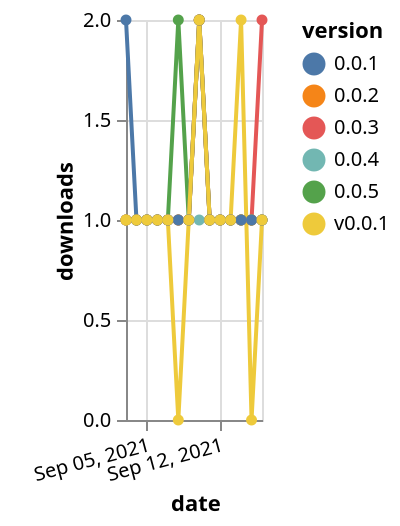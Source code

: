 {"$schema": "https://vega.github.io/schema/vega-lite/v5.json", "description": "A simple bar chart with embedded data.", "data": {"values": [{"date": "2021-09-03", "total": 294, "delta": 1, "version": "0.0.3"}, {"date": "2021-09-04", "total": 295, "delta": 1, "version": "0.0.3"}, {"date": "2021-09-05", "total": 296, "delta": 1, "version": "0.0.3"}, {"date": "2021-09-06", "total": 297, "delta": 1, "version": "0.0.3"}, {"date": "2021-09-07", "total": 298, "delta": 1, "version": "0.0.3"}, {"date": "2021-09-08", "total": 299, "delta": 1, "version": "0.0.3"}, {"date": "2021-09-09", "total": 300, "delta": 1, "version": "0.0.3"}, {"date": "2021-09-10", "total": 302, "delta": 2, "version": "0.0.3"}, {"date": "2021-09-11", "total": 303, "delta": 1, "version": "0.0.3"}, {"date": "2021-09-12", "total": 304, "delta": 1, "version": "0.0.3"}, {"date": "2021-09-13", "total": 305, "delta": 1, "version": "0.0.3"}, {"date": "2021-09-14", "total": 306, "delta": 1, "version": "0.0.3"}, {"date": "2021-09-15", "total": 307, "delta": 1, "version": "0.0.3"}, {"date": "2021-09-16", "total": 309, "delta": 2, "version": "0.0.3"}, {"date": "2021-09-03", "total": 240, "delta": 1, "version": "0.0.5"}, {"date": "2021-09-04", "total": 241, "delta": 1, "version": "0.0.5"}, {"date": "2021-09-05", "total": 242, "delta": 1, "version": "0.0.5"}, {"date": "2021-09-06", "total": 243, "delta": 1, "version": "0.0.5"}, {"date": "2021-09-07", "total": 244, "delta": 1, "version": "0.0.5"}, {"date": "2021-09-08", "total": 246, "delta": 2, "version": "0.0.5"}, {"date": "2021-09-09", "total": 247, "delta": 1, "version": "0.0.5"}, {"date": "2021-09-10", "total": 249, "delta": 2, "version": "0.0.5"}, {"date": "2021-09-11", "total": 250, "delta": 1, "version": "0.0.5"}, {"date": "2021-09-12", "total": 251, "delta": 1, "version": "0.0.5"}, {"date": "2021-09-13", "total": 252, "delta": 1, "version": "0.0.5"}, {"date": "2021-09-14", "total": 253, "delta": 1, "version": "0.0.5"}, {"date": "2021-09-15", "total": 254, "delta": 1, "version": "0.0.5"}, {"date": "2021-09-16", "total": 255, "delta": 1, "version": "0.0.5"}, {"date": "2021-09-03", "total": 148, "delta": 1, "version": "0.0.4"}, {"date": "2021-09-04", "total": 149, "delta": 1, "version": "0.0.4"}, {"date": "2021-09-05", "total": 150, "delta": 1, "version": "0.0.4"}, {"date": "2021-09-06", "total": 151, "delta": 1, "version": "0.0.4"}, {"date": "2021-09-07", "total": 152, "delta": 1, "version": "0.0.4"}, {"date": "2021-09-08", "total": 153, "delta": 1, "version": "0.0.4"}, {"date": "2021-09-09", "total": 154, "delta": 1, "version": "0.0.4"}, {"date": "2021-09-10", "total": 155, "delta": 1, "version": "0.0.4"}, {"date": "2021-09-11", "total": 156, "delta": 1, "version": "0.0.4"}, {"date": "2021-09-12", "total": 157, "delta": 1, "version": "0.0.4"}, {"date": "2021-09-13", "total": 158, "delta": 1, "version": "0.0.4"}, {"date": "2021-09-14", "total": 159, "delta": 1, "version": "0.0.4"}, {"date": "2021-09-15", "total": 160, "delta": 1, "version": "0.0.4"}, {"date": "2021-09-16", "total": 161, "delta": 1, "version": "0.0.4"}, {"date": "2021-09-03", "total": 164, "delta": 1, "version": "0.0.2"}, {"date": "2021-09-04", "total": 165, "delta": 1, "version": "0.0.2"}, {"date": "2021-09-05", "total": 166, "delta": 1, "version": "0.0.2"}, {"date": "2021-09-06", "total": 167, "delta": 1, "version": "0.0.2"}, {"date": "2021-09-07", "total": 168, "delta": 1, "version": "0.0.2"}, {"date": "2021-09-08", "total": 169, "delta": 1, "version": "0.0.2"}, {"date": "2021-09-09", "total": 170, "delta": 1, "version": "0.0.2"}, {"date": "2021-09-10", "total": 172, "delta": 2, "version": "0.0.2"}, {"date": "2021-09-11", "total": 173, "delta": 1, "version": "0.0.2"}, {"date": "2021-09-12", "total": 174, "delta": 1, "version": "0.0.2"}, {"date": "2021-09-13", "total": 175, "delta": 1, "version": "0.0.2"}, {"date": "2021-09-14", "total": 176, "delta": 1, "version": "0.0.2"}, {"date": "2021-09-15", "total": 177, "delta": 1, "version": "0.0.2"}, {"date": "2021-09-16", "total": 178, "delta": 1, "version": "0.0.2"}, {"date": "2021-09-03", "total": 170, "delta": 2, "version": "0.0.1"}, {"date": "2021-09-04", "total": 171, "delta": 1, "version": "0.0.1"}, {"date": "2021-09-05", "total": 172, "delta": 1, "version": "0.0.1"}, {"date": "2021-09-06", "total": 173, "delta": 1, "version": "0.0.1"}, {"date": "2021-09-07", "total": 174, "delta": 1, "version": "0.0.1"}, {"date": "2021-09-08", "total": 175, "delta": 1, "version": "0.0.1"}, {"date": "2021-09-09", "total": 176, "delta": 1, "version": "0.0.1"}, {"date": "2021-09-10", "total": 178, "delta": 2, "version": "0.0.1"}, {"date": "2021-09-11", "total": 179, "delta": 1, "version": "0.0.1"}, {"date": "2021-09-12", "total": 180, "delta": 1, "version": "0.0.1"}, {"date": "2021-09-13", "total": 181, "delta": 1, "version": "0.0.1"}, {"date": "2021-09-14", "total": 182, "delta": 1, "version": "0.0.1"}, {"date": "2021-09-15", "total": 183, "delta": 1, "version": "0.0.1"}, {"date": "2021-09-16", "total": 184, "delta": 1, "version": "0.0.1"}, {"date": "2021-09-03", "total": 180, "delta": 1, "version": "v0.0.1"}, {"date": "2021-09-04", "total": 181, "delta": 1, "version": "v0.0.1"}, {"date": "2021-09-05", "total": 182, "delta": 1, "version": "v0.0.1"}, {"date": "2021-09-06", "total": 183, "delta": 1, "version": "v0.0.1"}, {"date": "2021-09-07", "total": 184, "delta": 1, "version": "v0.0.1"}, {"date": "2021-09-08", "total": 184, "delta": 0, "version": "v0.0.1"}, {"date": "2021-09-09", "total": 185, "delta": 1, "version": "v0.0.1"}, {"date": "2021-09-10", "total": 187, "delta": 2, "version": "v0.0.1"}, {"date": "2021-09-11", "total": 188, "delta": 1, "version": "v0.0.1"}, {"date": "2021-09-12", "total": 189, "delta": 1, "version": "v0.0.1"}, {"date": "2021-09-13", "total": 190, "delta": 1, "version": "v0.0.1"}, {"date": "2021-09-14", "total": 192, "delta": 2, "version": "v0.0.1"}, {"date": "2021-09-15", "total": 192, "delta": 0, "version": "v0.0.1"}, {"date": "2021-09-16", "total": 193, "delta": 1, "version": "v0.0.1"}]}, "width": "container", "mark": {"type": "line", "point": {"filled": true}}, "encoding": {"x": {"field": "date", "type": "temporal", "timeUnit": "yearmonthdate", "title": "date", "axis": {"labelAngle": -15}}, "y": {"field": "delta", "type": "quantitative", "title": "downloads"}, "color": {"field": "version", "type": "nominal"}, "tooltip": {"field": "delta"}}}